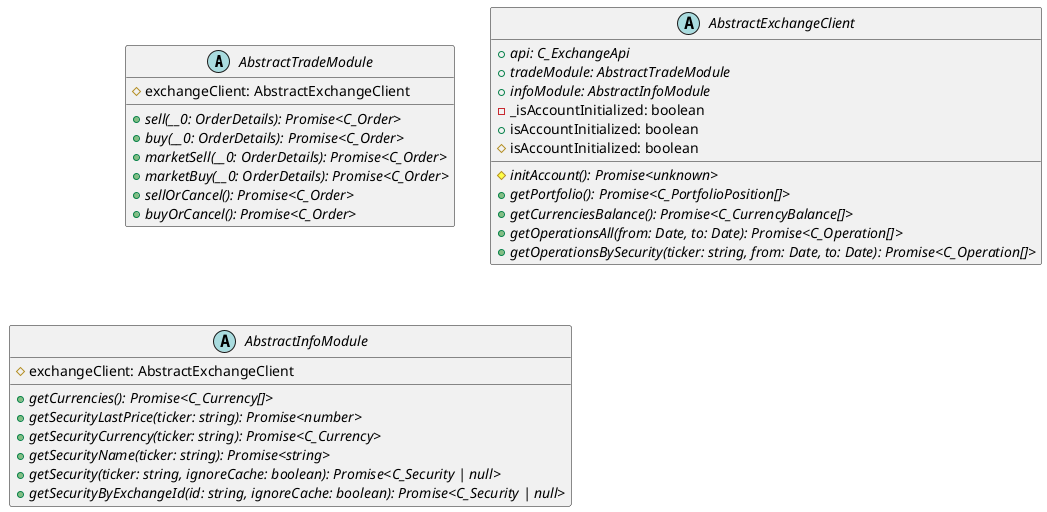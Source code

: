 @startuml
abstract class AbstractTradeModule {
    #exchangeClient: AbstractExchangeClient
    +{abstract} sell(__0: OrderDetails): Promise<C_Order>
    +{abstract} buy(__0: OrderDetails): Promise<C_Order>
    +{abstract} marketSell(__0: OrderDetails): Promise<C_Order>
    +{abstract} marketBuy(__0: OrderDetails): Promise<C_Order>
    +{abstract} sellOrCancel(): Promise<C_Order>
    +{abstract} buyOrCancel(): Promise<C_Order>
}
abstract class AbstractExchangeClient {
    +{abstract} api: C_ExchangeApi
    +{abstract} tradeModule: AbstractTradeModule
    +{abstract} infoModule: AbstractInfoModule
    -_isAccountInitialized: boolean
    +isAccountInitialized: boolean
    #isAccountInitialized: boolean
    #{abstract} initAccount(): Promise<unknown>
    +{abstract} getPortfolio(): Promise<C_PortfolioPosition[]>
    +{abstract} getCurrenciesBalance(): Promise<C_CurrencyBalance[]>
    +{abstract} getOperationsAll(from: Date, to: Date): Promise<C_Operation[]>
    +{abstract} getOperationsBySecurity(ticker: string, from: Date, to: Date): Promise<C_Operation[]>
}

abstract class AbstractInfoModule {
    #exchangeClient: AbstractExchangeClient
    +{abstract} getCurrencies(): Promise<C_Currency[]>
    +{abstract} getSecurityLastPrice(ticker: string): Promise<number>
    +{abstract} getSecurityCurrency(ticker: string): Promise<C_Currency>
    +{abstract} getSecurityName(ticker: string): Promise<string>
    +{abstract} getSecurity(ticker: string, ignoreCache: boolean): Promise<C_Security | null>
    +{abstract} getSecurityByExchangeId(id: string, ignoreCache: boolean): Promise<C_Security | null>
}

@enduml
